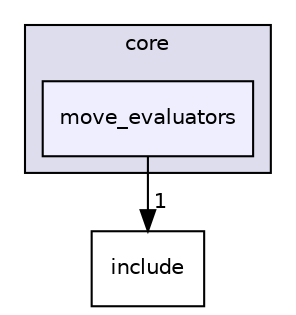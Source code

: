 digraph "src/core/move_evaluators" {
  compound=true
  node [ fontsize="10", fontname="Helvetica"];
  edge [ labelfontsize="10", labelfontname="Helvetica"];
  subgraph clusterdir_aebb8dcc11953d78e620bbef0b9e2183 {
    graph [ bgcolor="#ddddee", pencolor="black", label="core" fontname="Helvetica", fontsize="10", URL="dir_aebb8dcc11953d78e620bbef0b9e2183.html"]
  dir_b67efbaddbeed2f75af08a367d29ff87 [shape=box, label="move_evaluators", style="filled", fillcolor="#eeeeff", pencolor="black", URL="dir_b67efbaddbeed2f75af08a367d29ff87.html"];
  }
  dir_d44c64559bbebec7f509842c48db8b23 [shape=box label="include" URL="dir_d44c64559bbebec7f509842c48db8b23.html"];
  dir_b67efbaddbeed2f75af08a367d29ff87->dir_d44c64559bbebec7f509842c48db8b23 [headlabel="1", labeldistance=1.5 headhref="dir_000010_000001.html"];
}
